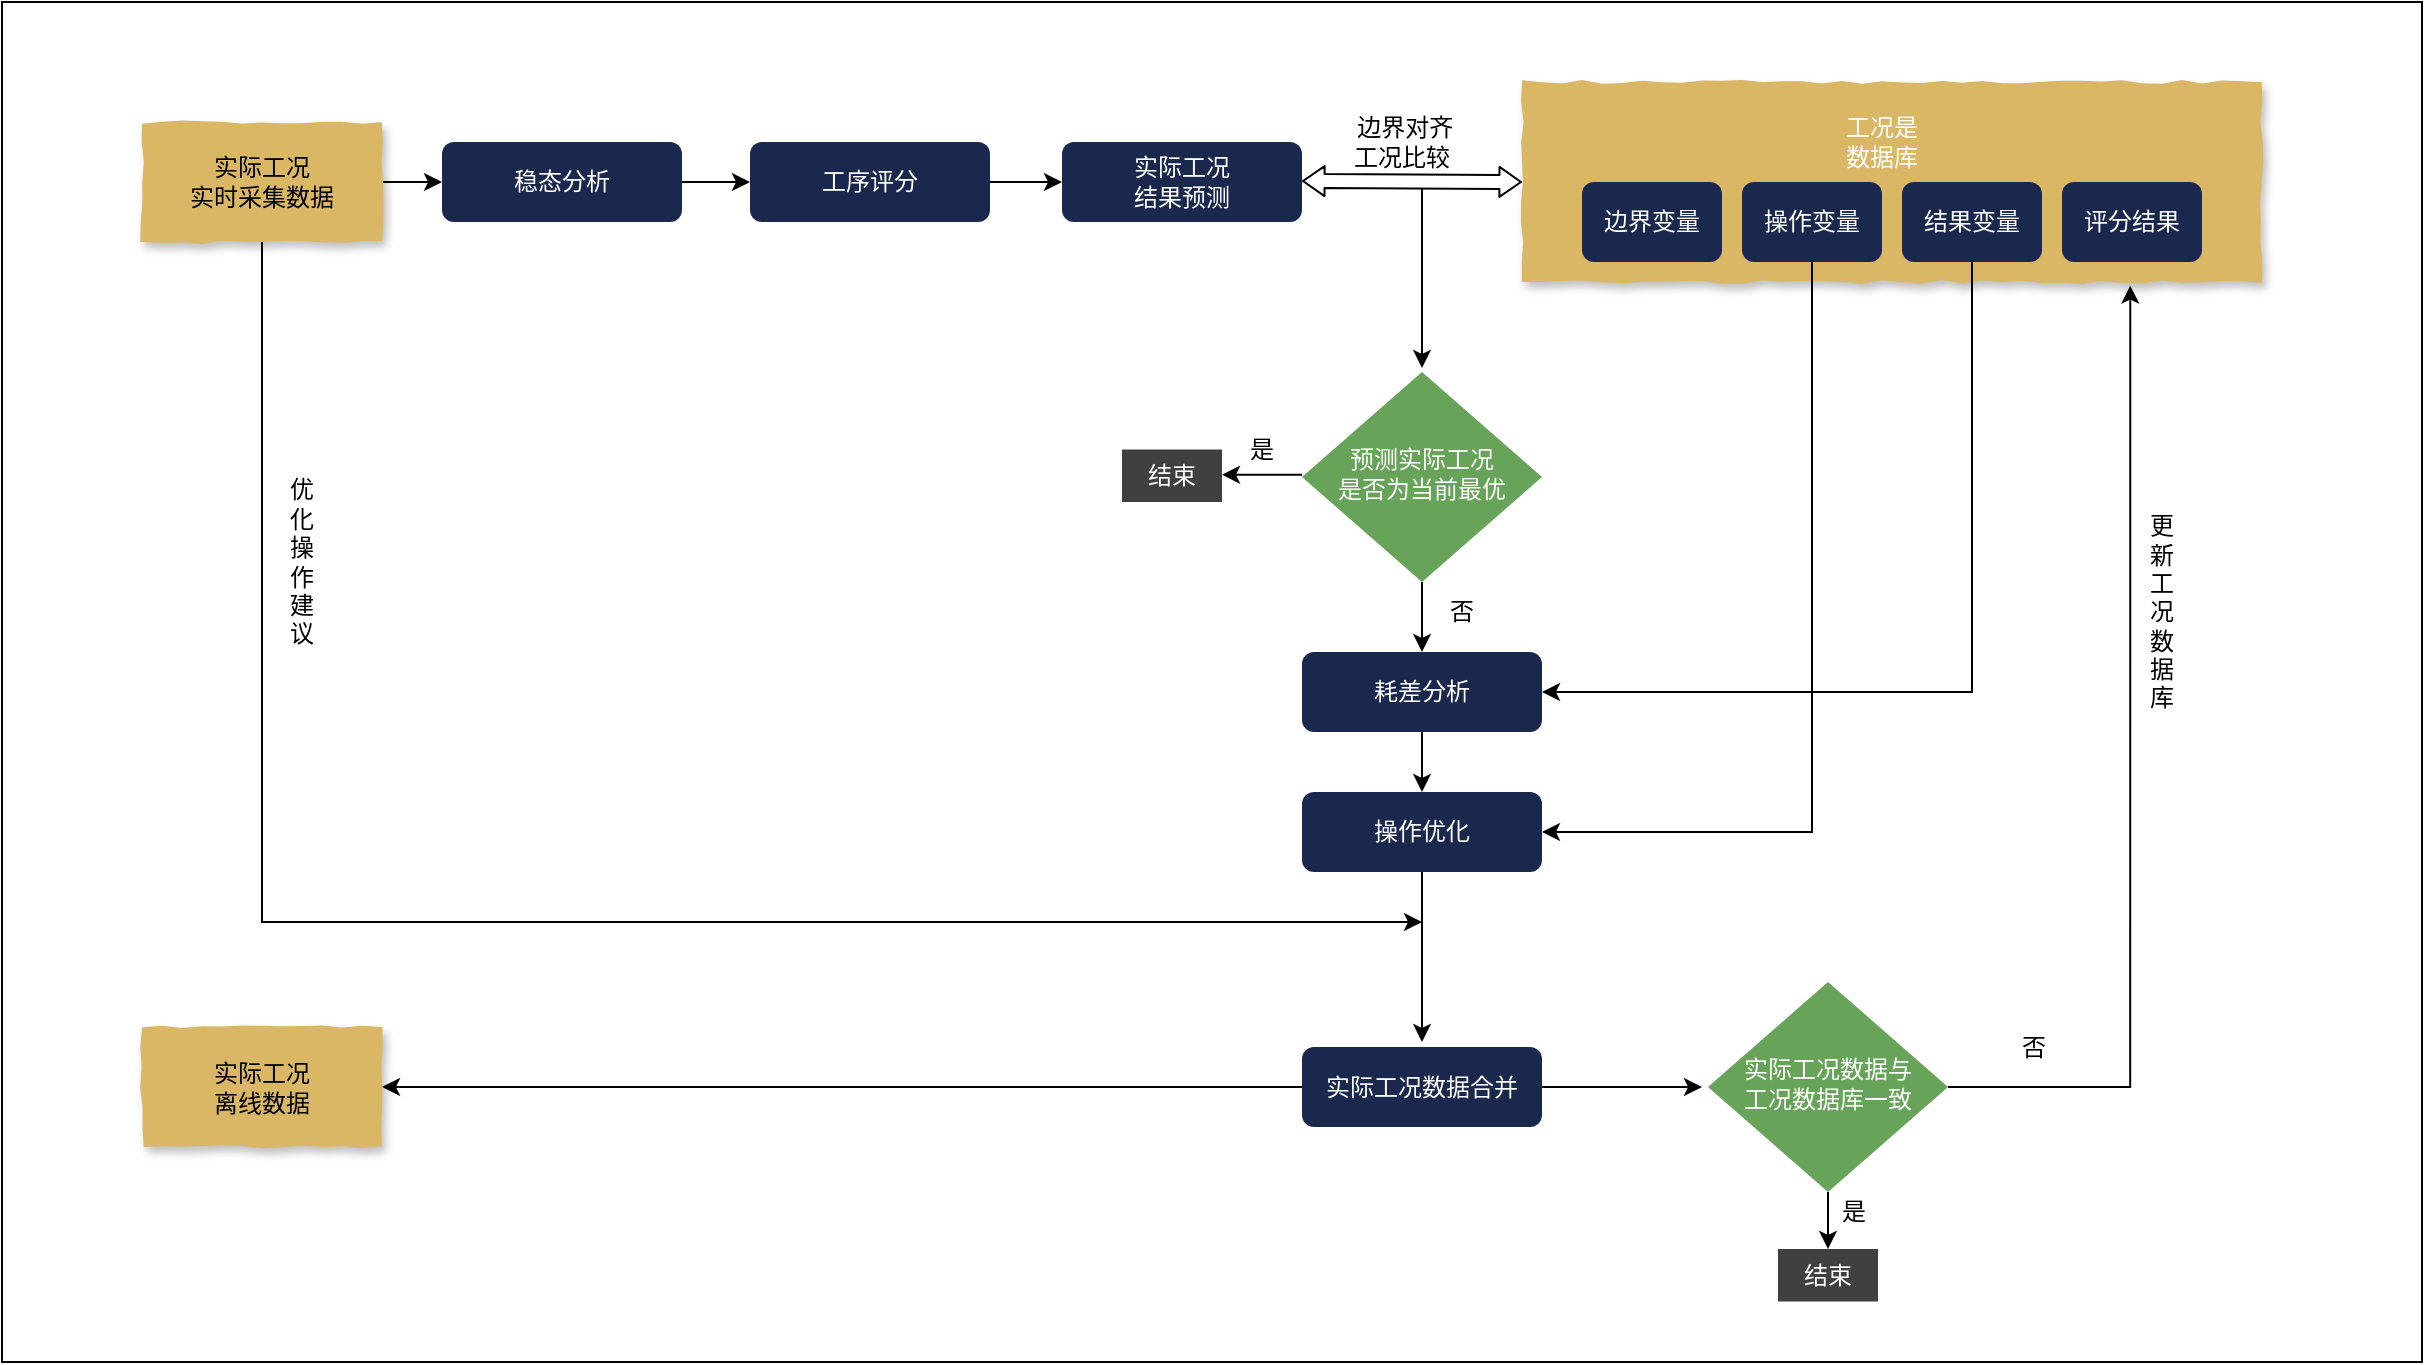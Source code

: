 <mxfile version="13.1.1" type="github"><diagram id="C5RBs43oDa-KdzZeNtuy" name="Page-1"><mxGraphModel dx="2377" dy="796" grid="1" gridSize="10" guides="1" tooltips="1" connect="1" arrows="1" fold="1" page="1" pageScale="1" pageWidth="827" pageHeight="1169" math="0" shadow="0"><root><mxCell id="WIyWlLk6GJQsqaUBKTNV-0"/><mxCell id="WIyWlLk6GJQsqaUBKTNV-1" parent="WIyWlLk6GJQsqaUBKTNV-0"/><mxCell id="TQ1zJnq8kyIjXABRO3Ba-93" value="" style="rounded=0;whiteSpace=wrap;html=1;shadow=0;comic=0;" parent="WIyWlLk6GJQsqaUBKTNV-1" vertex="1"><mxGeometry x="-30" y="220" width="1210" height="680" as="geometry"/></mxCell><mxCell id="TQ1zJnq8kyIjXABRO3Ba-40" value="" style="rounded=0;whiteSpace=wrap;html=1;shadow=1;comic=1;strokeColor=none;fillColor=#D9B765;fontColor=#FFFFFF;" parent="WIyWlLk6GJQsqaUBKTNV-1" vertex="1"><mxGeometry x="730" y="260" width="370" height="100" as="geometry"/></mxCell><mxCell id="TQ1zJnq8kyIjXABRO3Ba-4" value="" style="edgeStyle=orthogonalEdgeStyle;rounded=0;orthogonalLoop=1;jettySize=auto;html=1;" parent="WIyWlLk6GJQsqaUBKTNV-1" source="TQ1zJnq8kyIjXABRO3Ba-1" target="TQ1zJnq8kyIjXABRO3Ba-3" edge="1"><mxGeometry relative="1" as="geometry"/></mxCell><mxCell id="TQ1zJnq8kyIjXABRO3Ba-1" value="&lt;font color=&quot;#ffffff&quot;&gt;稳态分析&lt;/font&gt;" style="rounded=1;whiteSpace=wrap;html=1;fontSize=12;glass=0;strokeWidth=1;shadow=0;fillColor=#1B284E;strokeColor=none;" parent="WIyWlLk6GJQsqaUBKTNV-1" vertex="1"><mxGeometry x="190" y="290" width="120" height="40" as="geometry"/></mxCell><mxCell id="TQ1zJnq8kyIjXABRO3Ba-83" style="edgeStyle=orthogonalEdgeStyle;rounded=0;orthogonalLoop=1;jettySize=auto;html=1;entryX=0;entryY=0.5;entryDx=0;entryDy=0;strokeColor=#000000;" parent="WIyWlLk6GJQsqaUBKTNV-1" source="TQ1zJnq8kyIjXABRO3Ba-3" target="TQ1zJnq8kyIjXABRO3Ba-79" edge="1"><mxGeometry relative="1" as="geometry"/></mxCell><mxCell id="TQ1zJnq8kyIjXABRO3Ba-3" value="&lt;font color=&quot;#ffffff&quot;&gt;工序评分&lt;/font&gt;" style="rounded=1;whiteSpace=wrap;html=1;fontSize=12;glass=0;strokeWidth=1;shadow=0;fillColor=#1B284E;strokeColor=none;" parent="WIyWlLk6GJQsqaUBKTNV-1" vertex="1"><mxGeometry x="344" y="290" width="120" height="40" as="geometry"/></mxCell><mxCell id="TQ1zJnq8kyIjXABRO3Ba-7" value="&lt;font color=&quot;#ffffff&quot;&gt;边界变量&lt;/font&gt;" style="rounded=1;whiteSpace=wrap;html=1;fontSize=12;glass=0;strokeWidth=1;shadow=0;strokeColor=none;fillColor=#1B284E;" parent="WIyWlLk6GJQsqaUBKTNV-1" vertex="1"><mxGeometry x="760" y="310" width="70" height="40" as="geometry"/></mxCell><mxCell id="TQ1zJnq8kyIjXABRO3Ba-91" style="edgeStyle=orthogonalEdgeStyle;rounded=0;orthogonalLoop=1;jettySize=auto;html=1;entryX=1;entryY=0.5;entryDx=0;entryDy=0;strokeColor=#000000;" parent="WIyWlLk6GJQsqaUBKTNV-1" source="TQ1zJnq8kyIjXABRO3Ba-8" target="TQ1zJnq8kyIjXABRO3Ba-42" edge="1"><mxGeometry relative="1" as="geometry"><Array as="points"><mxPoint x="875" y="635"/></Array></mxGeometry></mxCell><mxCell id="TQ1zJnq8kyIjXABRO3Ba-8" value="&lt;font color=&quot;#ffffff&quot;&gt;操作变量&lt;/font&gt;" style="rounded=1;whiteSpace=wrap;html=1;fontSize=12;glass=0;strokeWidth=1;shadow=0;fillColor=#1B284E;strokeColor=none;" parent="WIyWlLk6GJQsqaUBKTNV-1" vertex="1"><mxGeometry x="840" y="310" width="70" height="40" as="geometry"/></mxCell><mxCell id="TQ1zJnq8kyIjXABRO3Ba-92" style="edgeStyle=orthogonalEdgeStyle;rounded=0;orthogonalLoop=1;jettySize=auto;html=1;entryX=1;entryY=0.5;entryDx=0;entryDy=0;strokeColor=#000000;" parent="WIyWlLk6GJQsqaUBKTNV-1" source="TQ1zJnq8kyIjXABRO3Ba-9" target="TQ1zJnq8kyIjXABRO3Ba-36" edge="1"><mxGeometry relative="1" as="geometry"><Array as="points"><mxPoint x="955" y="565"/></Array></mxGeometry></mxCell><mxCell id="TQ1zJnq8kyIjXABRO3Ba-9" value="&lt;font color=&quot;#ffffff&quot;&gt;结果变量&lt;/font&gt;" style="rounded=1;whiteSpace=wrap;html=1;fontSize=12;glass=0;strokeWidth=1;shadow=0;fillColor=#1B284E;strokeColor=none;" parent="WIyWlLk6GJQsqaUBKTNV-1" vertex="1"><mxGeometry x="920" y="310" width="70" height="40" as="geometry"/></mxCell><mxCell id="TQ1zJnq8kyIjXABRO3Ba-10" value="&lt;font color=&quot;#ffffff&quot;&gt;评分结果&lt;/font&gt;" style="rounded=1;whiteSpace=wrap;html=1;fontSize=12;glass=0;strokeWidth=1;shadow=0;fillColor=#1B284E;strokeColor=none;" parent="WIyWlLk6GJQsqaUBKTNV-1" vertex="1"><mxGeometry x="1000" y="310" width="70" height="40" as="geometry"/></mxCell><mxCell id="TQ1zJnq8kyIjXABRO3Ba-11" value="" style="shape=flexArrow;endArrow=classic;startArrow=classic;html=1;startWidth=7;startSize=3.26;endWidth=7;endSize=3.26;width=7;" parent="WIyWlLk6GJQsqaUBKTNV-1" edge="1"><mxGeometry width="50" height="50" relative="1" as="geometry"><mxPoint x="620" y="309.5" as="sourcePoint"/><mxPoint x="730" y="310" as="targetPoint"/></mxGeometry></mxCell><mxCell id="TQ1zJnq8kyIjXABRO3Ba-15" value="&lt;font color=&quot;#ffffff&quot;&gt;预测实际工况&lt;br&gt;是否为当前最优&lt;/font&gt;" style="rhombus;whiteSpace=wrap;html=1;shadow=0;fontFamily=Helvetica;fontSize=12;align=center;strokeWidth=1;spacing=6;spacingTop=-4;strokeColor=none;fillColor=#67A359;" parent="WIyWlLk6GJQsqaUBKTNV-1" vertex="1"><mxGeometry x="620" y="405" width="120" height="105" as="geometry"/></mxCell><mxCell id="TQ1zJnq8kyIjXABRO3Ba-23" value="&amp;nbsp;边界对齐工况比较" style="text;html=1;strokeColor=none;fillColor=none;align=center;verticalAlign=middle;whiteSpace=wrap;rounded=0;" parent="WIyWlLk6GJQsqaUBKTNV-1" vertex="1"><mxGeometry x="640" y="280" width="60" height="20" as="geometry"/></mxCell><mxCell id="TQ1zJnq8kyIjXABRO3Ba-27" value="" style="endArrow=classic;html=1;" parent="WIyWlLk6GJQsqaUBKTNV-1" edge="1"><mxGeometry width="50" height="50" relative="1" as="geometry"><mxPoint x="620" y="456.37" as="sourcePoint"/><mxPoint x="580" y="456.37" as="targetPoint"/></mxGeometry></mxCell><mxCell id="TQ1zJnq8kyIjXABRO3Ba-29" value="&lt;font color=&quot;#ffffff&quot;&gt;结束&lt;/font&gt;" style="rounded=0;whiteSpace=wrap;html=1;fillColor=#404040;strokeColor=none;" parent="WIyWlLk6GJQsqaUBKTNV-1" vertex="1"><mxGeometry x="530" y="443.75" width="50" height="26.25" as="geometry"/></mxCell><mxCell id="TQ1zJnq8kyIjXABRO3Ba-31" value="是" style="text;html=1;strokeColor=none;fillColor=none;align=center;verticalAlign=middle;whiteSpace=wrap;rounded=0;" parent="WIyWlLk6GJQsqaUBKTNV-1" vertex="1"><mxGeometry x="580" y="434.37" width="40" height="20" as="geometry"/></mxCell><mxCell id="TQ1zJnq8kyIjXABRO3Ba-32" value="" style="endArrow=classic;html=1;" parent="WIyWlLk6GJQsqaUBKTNV-1" edge="1"><mxGeometry width="50" height="50" relative="1" as="geometry"><mxPoint x="680" y="510" as="sourcePoint"/><mxPoint x="680" y="545" as="targetPoint"/></mxGeometry></mxCell><mxCell id="TQ1zJnq8kyIjXABRO3Ba-33" value="否" style="text;html=1;strokeColor=none;fillColor=none;align=center;verticalAlign=middle;whiteSpace=wrap;rounded=0;" parent="WIyWlLk6GJQsqaUBKTNV-1" vertex="1"><mxGeometry x="680" y="515" width="40" height="20" as="geometry"/></mxCell><mxCell id="TQ1zJnq8kyIjXABRO3Ba-43" value="" style="edgeStyle=orthogonalEdgeStyle;rounded=0;orthogonalLoop=1;jettySize=auto;html=1;" parent="WIyWlLk6GJQsqaUBKTNV-1" source="TQ1zJnq8kyIjXABRO3Ba-36" target="TQ1zJnq8kyIjXABRO3Ba-42" edge="1"><mxGeometry relative="1" as="geometry"/></mxCell><mxCell id="TQ1zJnq8kyIjXABRO3Ba-36" value="&lt;font color=&quot;#ffffff&quot;&gt;耗差分析&lt;/font&gt;" style="rounded=1;whiteSpace=wrap;html=1;fontSize=12;glass=0;strokeWidth=1;shadow=0;fillColor=#1B284E;strokeColor=none;" parent="WIyWlLk6GJQsqaUBKTNV-1" vertex="1"><mxGeometry x="620" y="545" width="120" height="40" as="geometry"/></mxCell><mxCell id="TQ1zJnq8kyIjXABRO3Ba-90" style="edgeStyle=orthogonalEdgeStyle;rounded=0;orthogonalLoop=1;jettySize=auto;html=1;strokeColor=#000000;" parent="WIyWlLk6GJQsqaUBKTNV-1" source="TQ1zJnq8kyIjXABRO3Ba-42" edge="1"><mxGeometry relative="1" as="geometry"><mxPoint x="680" y="740" as="targetPoint"/></mxGeometry></mxCell><mxCell id="TQ1zJnq8kyIjXABRO3Ba-42" value="&lt;font color=&quot;#ffffff&quot;&gt;操作优化&lt;/font&gt;" style="rounded=1;whiteSpace=wrap;html=1;fontSize=12;glass=0;strokeWidth=1;shadow=0;fillColor=#1B284E;strokeColor=none;" parent="WIyWlLk6GJQsqaUBKTNV-1" vertex="1"><mxGeometry x="620" y="615" width="120" height="40" as="geometry"/></mxCell><mxCell id="TQ1zJnq8kyIjXABRO3Ba-47" value="" style="edgeStyle=orthogonalEdgeStyle;rounded=0;orthogonalLoop=1;jettySize=auto;html=1;" parent="WIyWlLk6GJQsqaUBKTNV-1" source="TQ1zJnq8kyIjXABRO3Ba-44" target="TQ1zJnq8kyIjXABRO3Ba-48" edge="1"><mxGeometry relative="1" as="geometry"><mxPoint x="340" y="762.5" as="targetPoint"/></mxGeometry></mxCell><mxCell id="TQ1zJnq8kyIjXABRO3Ba-50" value="" style="edgeStyle=orthogonalEdgeStyle;rounded=0;orthogonalLoop=1;jettySize=auto;html=1;" parent="WIyWlLk6GJQsqaUBKTNV-1" source="TQ1zJnq8kyIjXABRO3Ba-44" edge="1"><mxGeometry relative="1" as="geometry"><mxPoint x="820" y="762.5" as="targetPoint"/></mxGeometry></mxCell><mxCell id="TQ1zJnq8kyIjXABRO3Ba-44" value="&lt;font color=&quot;#ffffff&quot;&gt;实际工况数据合并&lt;/font&gt;" style="rounded=1;whiteSpace=wrap;html=1;fontSize=12;glass=0;strokeWidth=1;shadow=0;fillColor=#1B284E;strokeColor=none;" parent="WIyWlLk6GJQsqaUBKTNV-1" vertex="1"><mxGeometry x="620" y="742.5" width="120" height="40" as="geometry"/></mxCell><mxCell id="TQ1zJnq8kyIjXABRO3Ba-81" style="edgeStyle=orthogonalEdgeStyle;rounded=0;orthogonalLoop=1;jettySize=auto;html=1;entryX=0;entryY=0.5;entryDx=0;entryDy=0;strokeColor=#000000;" parent="WIyWlLk6GJQsqaUBKTNV-1" source="TQ1zJnq8kyIjXABRO3Ba-39" target="TQ1zJnq8kyIjXABRO3Ba-1" edge="1"><mxGeometry relative="1" as="geometry"/></mxCell><mxCell id="TQ1zJnq8kyIjXABRO3Ba-89" style="edgeStyle=orthogonalEdgeStyle;rounded=0;orthogonalLoop=1;jettySize=auto;html=1;strokeColor=#000000;" parent="WIyWlLk6GJQsqaUBKTNV-1" source="TQ1zJnq8kyIjXABRO3Ba-39" edge="1"><mxGeometry relative="1" as="geometry"><mxPoint x="680" y="680" as="targetPoint"/><Array as="points"><mxPoint x="100" y="680"/></Array></mxGeometry></mxCell><mxCell id="TQ1zJnq8kyIjXABRO3Ba-39" value="实际工况&lt;br&gt;实时采集数据" style="rounded=0;whiteSpace=wrap;html=1;shadow=1;comic=1;fillColor=#D9B765;strokeColor=none;" parent="WIyWlLk6GJQsqaUBKTNV-1" vertex="1"><mxGeometry x="40" y="280" width="120" height="60" as="geometry"/></mxCell><mxCell id="TQ1zJnq8kyIjXABRO3Ba-41" value="&lt;font color=&quot;#ffffff&quot;&gt;工况是数据库&lt;/font&gt;" style="text;html=1;strokeColor=none;fillColor=none;align=center;verticalAlign=middle;whiteSpace=wrap;rounded=0;shadow=1;comic=1;" parent="WIyWlLk6GJQsqaUBKTNV-1" vertex="1"><mxGeometry x="890" y="280" width="40" height="20" as="geometry"/></mxCell><mxCell id="TQ1zJnq8kyIjXABRO3Ba-48" value="实际工况&lt;br&gt;离线数据" style="rounded=0;whiteSpace=wrap;html=1;shadow=1;comic=1;fillColor=#D9B765;strokeColor=none;" parent="WIyWlLk6GJQsqaUBKTNV-1" vertex="1"><mxGeometry x="40" y="732.5" width="120" height="60" as="geometry"/></mxCell><mxCell id="TQ1zJnq8kyIjXABRO3Ba-52" style="edgeStyle=orthogonalEdgeStyle;rounded=0;orthogonalLoop=1;jettySize=auto;html=1;entryX=0.822;entryY=1.018;entryDx=0;entryDy=0;entryPerimeter=0;exitX=1;exitY=0.5;exitDx=0;exitDy=0;" parent="WIyWlLk6GJQsqaUBKTNV-1" source="TQ1zJnq8kyIjXABRO3Ba-51" target="TQ1zJnq8kyIjXABRO3Ba-40" edge="1"><mxGeometry relative="1" as="geometry"><mxPoint x="1050" y="700" as="targetPoint"/></mxGeometry></mxCell><mxCell id="TQ1zJnq8kyIjXABRO3Ba-51" value="&lt;font color=&quot;#ffffff&quot;&gt;实际工况数据与&lt;br&gt;工况数据库一致&lt;/font&gt;" style="rhombus;whiteSpace=wrap;html=1;shadow=0;fontFamily=Helvetica;fontSize=12;align=center;strokeWidth=1;spacing=6;spacingTop=-4;fillColor=#67a359;strokeColor=none;" parent="WIyWlLk6GJQsqaUBKTNV-1" vertex="1"><mxGeometry x="823" y="710" width="120" height="105" as="geometry"/></mxCell><mxCell id="TQ1zJnq8kyIjXABRO3Ba-53" value="更新工况数据库" style="text;html=1;strokeColor=none;fillColor=none;align=center;verticalAlign=middle;whiteSpace=wrap;rounded=0;shadow=1;comic=1;" parent="WIyWlLk6GJQsqaUBKTNV-1" vertex="1"><mxGeometry x="1040" y="470" width="20" height="110" as="geometry"/></mxCell><mxCell id="TQ1zJnq8kyIjXABRO3Ba-55" value="否" style="text;html=1;strokeColor=none;fillColor=none;align=center;verticalAlign=middle;whiteSpace=wrap;rounded=0;" parent="WIyWlLk6GJQsqaUBKTNV-1" vertex="1"><mxGeometry x="966" y="732.5" width="40" height="20" as="geometry"/></mxCell><mxCell id="TQ1zJnq8kyIjXABRO3Ba-57" value="" style="endArrow=classic;html=1;exitX=0.5;exitY=1;exitDx=0;exitDy=0;entryX=0.5;entryY=0;entryDx=0;entryDy=0;" parent="WIyWlLk6GJQsqaUBKTNV-1" source="TQ1zJnq8kyIjXABRO3Ba-51" target="TQ1zJnq8kyIjXABRO3Ba-58" edge="1"><mxGeometry width="50" height="50" relative="1" as="geometry"><mxPoint x="906" y="861.5" as="sourcePoint"/><mxPoint x="866" y="861.5" as="targetPoint"/></mxGeometry></mxCell><mxCell id="TQ1zJnq8kyIjXABRO3Ba-58" value="&lt;font color=&quot;#ffffff&quot;&gt;结束&lt;/font&gt;" style="rounded=0;whiteSpace=wrap;html=1;fillColor=#404040;strokeColor=none;" parent="WIyWlLk6GJQsqaUBKTNV-1" vertex="1"><mxGeometry x="858" y="843.5" width="50" height="26.25" as="geometry"/></mxCell><mxCell id="TQ1zJnq8kyIjXABRO3Ba-59" value="是" style="text;html=1;strokeColor=none;fillColor=none;align=center;verticalAlign=middle;whiteSpace=wrap;rounded=0;" parent="WIyWlLk6GJQsqaUBKTNV-1" vertex="1"><mxGeometry x="876" y="815" width="40" height="20" as="geometry"/></mxCell><mxCell id="TQ1zJnq8kyIjXABRO3Ba-74" value="优化操作建议" style="text;html=1;strokeColor=none;fillColor=none;align=center;verticalAlign=middle;whiteSpace=wrap;rounded=0;shadow=1;comic=1;" parent="WIyWlLk6GJQsqaUBKTNV-1" vertex="1"><mxGeometry x="110" y="430" width="20" height="140" as="geometry"/></mxCell><mxCell id="TQ1zJnq8kyIjXABRO3Ba-79" value="&lt;font color=&quot;#ffffff&quot;&gt;实际工况&lt;br&gt;结果预测&lt;/font&gt;" style="rounded=1;whiteSpace=wrap;html=1;fontSize=12;glass=0;strokeWidth=1;shadow=0;fillColor=#1B284E;strokeColor=none;" parent="WIyWlLk6GJQsqaUBKTNV-1" vertex="1"><mxGeometry x="500" y="290" width="120" height="40" as="geometry"/></mxCell><mxCell id="TQ1zJnq8kyIjXABRO3Ba-85" value="" style="edgeStyle=orthogonalEdgeStyle;rounded=0;orthogonalLoop=1;jettySize=auto;html=1;" parent="WIyWlLk6GJQsqaUBKTNV-1" edge="1"><mxGeometry relative="1" as="geometry"><mxPoint x="680" y="313" as="sourcePoint"/><mxPoint x="680" y="403" as="targetPoint"/><Array as="points"><mxPoint x="680.5" y="363"/><mxPoint x="680.5" y="363"/></Array></mxGeometry></mxCell></root></mxGraphModel></diagram></mxfile>